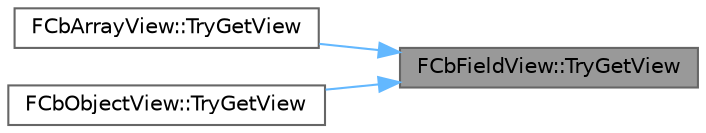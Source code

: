 digraph "FCbFieldView::TryGetView"
{
 // INTERACTIVE_SVG=YES
 // LATEX_PDF_SIZE
  bgcolor="transparent";
  edge [fontname=Helvetica,fontsize=10,labelfontname=Helvetica,labelfontsize=10];
  node [fontname=Helvetica,fontsize=10,shape=box,height=0.2,width=0.4];
  rankdir="RL";
  Node1 [id="Node000001",label="FCbFieldView::TryGetView",height=0.2,width=0.4,color="gray40", fillcolor="grey60", style="filled", fontcolor="black",tooltip="Try to get a view of the field as it would be serialized, such as by CopyTo."];
  Node1 -> Node2 [id="edge1_Node000001_Node000002",dir="back",color="steelblue1",style="solid",tooltip=" "];
  Node2 [id="Node000002",label="FCbArrayView::TryGetView",height=0.2,width=0.4,color="grey40", fillcolor="white", style="filled",URL="$d3/d79/classFCbArrayView.html#ad32ac184a0b7e27aaf6d62bebacd2cbc",tooltip="Try to get a view of the array as it would be serialized, such as by CopyTo."];
  Node1 -> Node3 [id="edge2_Node000001_Node000003",dir="back",color="steelblue1",style="solid",tooltip=" "];
  Node3 [id="Node000003",label="FCbObjectView::TryGetView",height=0.2,width=0.4,color="grey40", fillcolor="white", style="filled",URL="$dc/d1a/classFCbObjectView.html#ae6d9dfc0782ae93613f2f49f2e60207c",tooltip="Try to get a view of the object as it would be serialized, such as by CopyTo."];
}
